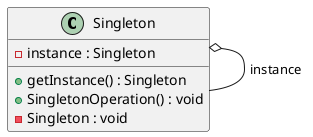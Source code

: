 @startuml

class Singleton {
    {field} -instance : Singleton
    {method} +getInstance() : Singleton
    {method} +SingletonOperation() : void
    {method} -Singleton : void
}

Singleton o-- Singleton : instance


@enduml